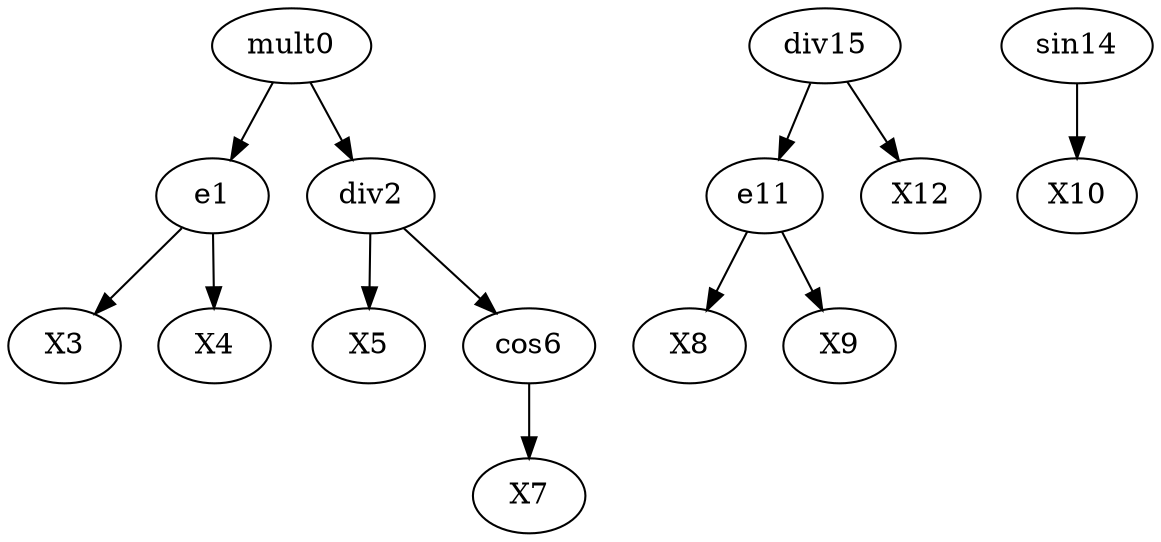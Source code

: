 digraph T {
	mult0 -> e1;
	mult0 -> div2;
	e1 -> X3;
	e1 -> X4;
	div2 -> X5;
	div2 -> cos6;
	cos6 -> X7;
	e11 -> X8;
	e11 -> X9;
	sin14 -> X10;
	div15 -> e11;
	div15 -> X12;
}
